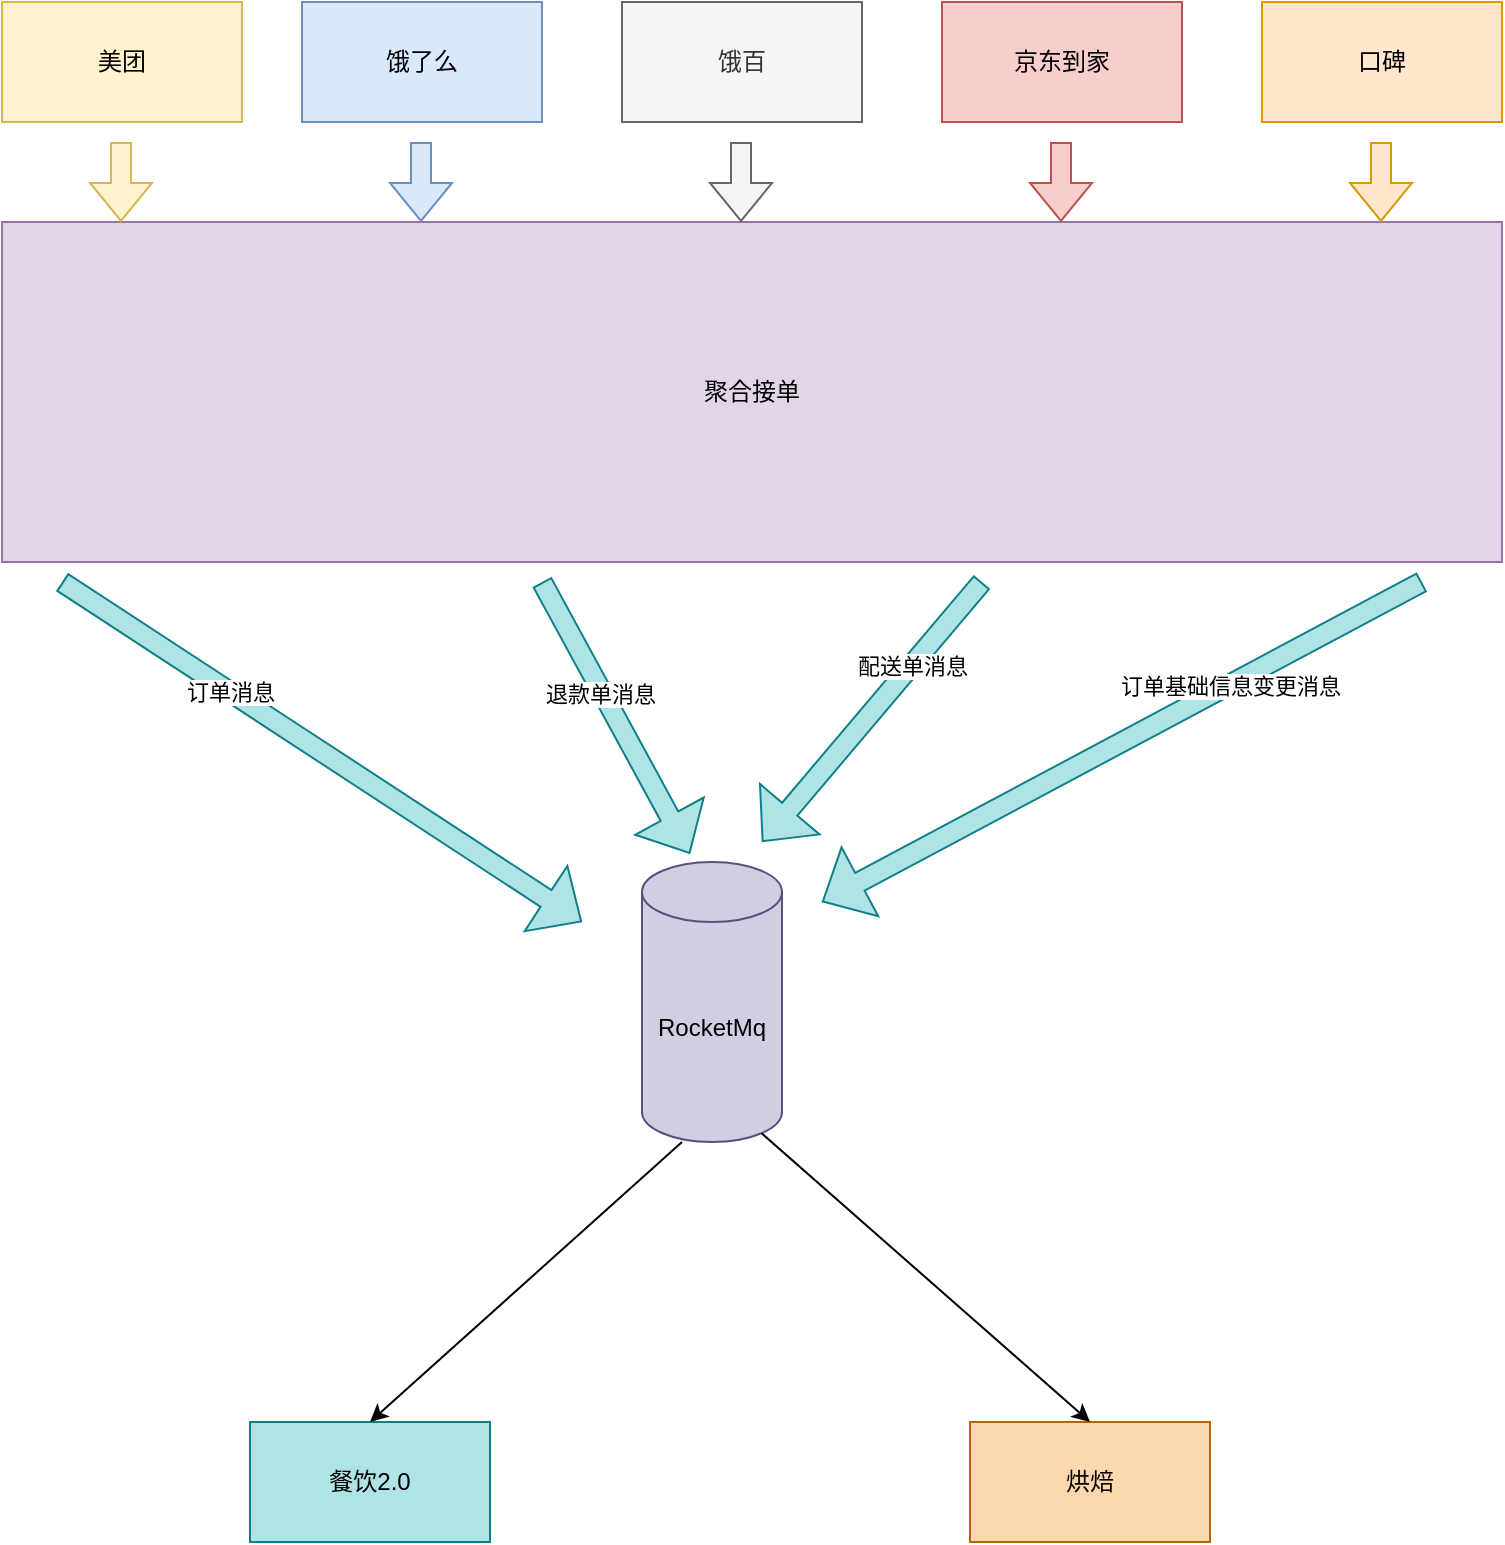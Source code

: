 <mxfile version="15.9.1" type="github">
  <diagram id="DorsyRQs4nNyiqoCba-u" name="第 1 页">
    <mxGraphModel dx="946" dy="611" grid="1" gridSize="10" guides="1" tooltips="1" connect="1" arrows="1" fold="1" page="1" pageScale="1" pageWidth="827" pageHeight="1169" math="0" shadow="0">
      <root>
        <mxCell id="0" />
        <mxCell id="1" parent="0" />
        <mxCell id="0lhc6IeuRcLtqRtQlkX6-1" value="美团" style="rounded=0;whiteSpace=wrap;html=1;fillColor=#fff2cc;strokeColor=#d6b656;" vertex="1" parent="1">
          <mxGeometry x="50" y="50" width="120" height="60" as="geometry" />
        </mxCell>
        <mxCell id="0lhc6IeuRcLtqRtQlkX6-2" value="饿了么" style="rounded=0;whiteSpace=wrap;html=1;fillColor=#dae8fc;strokeColor=#6c8ebf;" vertex="1" parent="1">
          <mxGeometry x="200" y="50" width="120" height="60" as="geometry" />
        </mxCell>
        <mxCell id="0lhc6IeuRcLtqRtQlkX6-3" value="饿百" style="rounded=0;whiteSpace=wrap;html=1;fillColor=#f5f5f5;fontColor=#333333;strokeColor=#666666;" vertex="1" parent="1">
          <mxGeometry x="360" y="50" width="120" height="60" as="geometry" />
        </mxCell>
        <mxCell id="0lhc6IeuRcLtqRtQlkX6-4" value="京东到家" style="rounded=0;whiteSpace=wrap;html=1;fillColor=#f8cecc;strokeColor=#b85450;" vertex="1" parent="1">
          <mxGeometry x="520" y="50" width="120" height="60" as="geometry" />
        </mxCell>
        <mxCell id="0lhc6IeuRcLtqRtQlkX6-6" value="聚合接单" style="rounded=0;whiteSpace=wrap;html=1;fillColor=#e1d5e7;strokeColor=#9673a6;" vertex="1" parent="1">
          <mxGeometry x="50" y="160" width="750" height="170" as="geometry" />
        </mxCell>
        <mxCell id="0lhc6IeuRcLtqRtQlkX6-7" value="" style="shape=flexArrow;endArrow=classic;html=1;rounded=0;fillColor=#fff2cc;strokeColor=#d6b656;" edge="1" parent="1">
          <mxGeometry width="50" height="50" relative="1" as="geometry">
            <mxPoint x="109.5" y="120" as="sourcePoint" />
            <mxPoint x="109.5" y="160" as="targetPoint" />
          </mxGeometry>
        </mxCell>
        <mxCell id="0lhc6IeuRcLtqRtQlkX6-8" value="" style="shape=flexArrow;endArrow=classic;html=1;rounded=0;fillColor=#f8cecc;strokeColor=#b85450;" edge="1" parent="1">
          <mxGeometry width="50" height="50" relative="1" as="geometry">
            <mxPoint x="579.5" y="120" as="sourcePoint" />
            <mxPoint x="579.5" y="160" as="targetPoint" />
          </mxGeometry>
        </mxCell>
        <mxCell id="0lhc6IeuRcLtqRtQlkX6-9" value="" style="shape=flexArrow;endArrow=classic;html=1;rounded=0;fillColor=#dae8fc;strokeColor=#6c8ebf;" edge="1" parent="1">
          <mxGeometry width="50" height="50" relative="1" as="geometry">
            <mxPoint x="259.5" y="120" as="sourcePoint" />
            <mxPoint x="259.5" y="160" as="targetPoint" />
          </mxGeometry>
        </mxCell>
        <mxCell id="0lhc6IeuRcLtqRtQlkX6-10" value="" style="shape=flexArrow;endArrow=classic;html=1;rounded=0;fillColor=#f5f5f5;strokeColor=#666666;" edge="1" parent="1">
          <mxGeometry width="50" height="50" relative="1" as="geometry">
            <mxPoint x="419.5" y="120" as="sourcePoint" />
            <mxPoint x="419.5" y="160" as="targetPoint" />
          </mxGeometry>
        </mxCell>
        <mxCell id="0lhc6IeuRcLtqRtQlkX6-11" value="口碑" style="rounded=0;whiteSpace=wrap;html=1;fillColor=#ffe6cc;strokeColor=#d79b00;" vertex="1" parent="1">
          <mxGeometry x="680" y="50" width="120" height="60" as="geometry" />
        </mxCell>
        <mxCell id="0lhc6IeuRcLtqRtQlkX6-13" value="" style="shape=flexArrow;endArrow=classic;html=1;rounded=0;fillColor=#ffe6cc;strokeColor=#d79b00;" edge="1" parent="1">
          <mxGeometry width="50" height="50" relative="1" as="geometry">
            <mxPoint x="739.5" y="120" as="sourcePoint" />
            <mxPoint x="739.5" y="160" as="targetPoint" />
          </mxGeometry>
        </mxCell>
        <mxCell id="0lhc6IeuRcLtqRtQlkX6-15" value="餐饮2.0" style="rounded=0;whiteSpace=wrap;html=1;fillColor=#b0e3e6;strokeColor=#0e8088;" vertex="1" parent="1">
          <mxGeometry x="174" y="760" width="120" height="60" as="geometry" />
        </mxCell>
        <mxCell id="0lhc6IeuRcLtqRtQlkX6-16" value="烘焙" style="rounded=0;whiteSpace=wrap;html=1;fillColor=#fad7ac;strokeColor=#b46504;" vertex="1" parent="1">
          <mxGeometry x="534" y="760" width="120" height="60" as="geometry" />
        </mxCell>
        <mxCell id="0lhc6IeuRcLtqRtQlkX6-17" value="" style="shape=flexArrow;endArrow=classic;html=1;rounded=0;fillColor=#b0e3e6;strokeColor=#0e8088;endWidth=28;endSize=6.66;" edge="1" parent="1">
          <mxGeometry width="50" height="50" relative="1" as="geometry">
            <mxPoint x="80" y="340" as="sourcePoint" />
            <mxPoint x="340" y="510" as="targetPoint" />
          </mxGeometry>
        </mxCell>
        <mxCell id="0lhc6IeuRcLtqRtQlkX6-22" value="订单消息" style="edgeLabel;html=1;align=center;verticalAlign=middle;resizable=0;points=[];" vertex="1" connectable="0" parent="0lhc6IeuRcLtqRtQlkX6-17">
          <mxGeometry x="-0.359" relative="1" as="geometry">
            <mxPoint as="offset" />
          </mxGeometry>
        </mxCell>
        <mxCell id="0lhc6IeuRcLtqRtQlkX6-21" value="RocketMq" style="shape=cylinder3;whiteSpace=wrap;html=1;boundedLbl=1;backgroundOutline=1;size=15;fillColor=#d0cee2;strokeColor=#56517e;" vertex="1" parent="1">
          <mxGeometry x="370" y="480" width="70" height="140" as="geometry" />
        </mxCell>
        <mxCell id="0lhc6IeuRcLtqRtQlkX6-23" value="" style="shape=flexArrow;endArrow=classic;html=1;rounded=0;fillColor=#b0e3e6;strokeColor=#0e8088;endWidth=28;endSize=6.66;entryX=0.343;entryY=-0.029;entryDx=0;entryDy=0;entryPerimeter=0;" edge="1" parent="1" target="0lhc6IeuRcLtqRtQlkX6-21">
          <mxGeometry width="50" height="50" relative="1" as="geometry">
            <mxPoint x="320" y="340" as="sourcePoint" />
            <mxPoint x="440" y="480" as="targetPoint" />
          </mxGeometry>
        </mxCell>
        <mxCell id="0lhc6IeuRcLtqRtQlkX6-31" value="退款单消息" style="edgeLabel;html=1;align=center;verticalAlign=middle;resizable=0;points=[];" vertex="1" connectable="0" parent="0lhc6IeuRcLtqRtQlkX6-23">
          <mxGeometry x="-0.185" y="-1" relative="1" as="geometry">
            <mxPoint as="offset" />
          </mxGeometry>
        </mxCell>
        <mxCell id="0lhc6IeuRcLtqRtQlkX6-25" value="" style="shape=flexArrow;endArrow=classic;html=1;rounded=0;fillColor=#b0e3e6;strokeColor=#0e8088;endWidth=28;endSize=6.66;" edge="1" parent="1">
          <mxGeometry width="50" height="50" relative="1" as="geometry">
            <mxPoint x="540" y="340" as="sourcePoint" />
            <mxPoint x="430" y="470" as="targetPoint" />
          </mxGeometry>
        </mxCell>
        <mxCell id="0lhc6IeuRcLtqRtQlkX6-26" value="配送单消息" style="edgeLabel;html=1;align=center;verticalAlign=middle;resizable=0;points=[];" vertex="1" connectable="0" parent="0lhc6IeuRcLtqRtQlkX6-25">
          <mxGeometry x="-0.359" relative="1" as="geometry">
            <mxPoint as="offset" />
          </mxGeometry>
        </mxCell>
        <mxCell id="0lhc6IeuRcLtqRtQlkX6-27" value="" style="shape=flexArrow;endArrow=classic;html=1;rounded=0;fillColor=#b0e3e6;strokeColor=#0e8088;endWidth=28;endSize=6.66;" edge="1" parent="1">
          <mxGeometry width="50" height="50" relative="1" as="geometry">
            <mxPoint x="760" y="340" as="sourcePoint" />
            <mxPoint x="460" y="500" as="targetPoint" />
          </mxGeometry>
        </mxCell>
        <mxCell id="0lhc6IeuRcLtqRtQlkX6-28" value="订单基础信息变更消息" style="edgeLabel;html=1;align=center;verticalAlign=middle;resizable=0;points=[];" vertex="1" connectable="0" parent="0lhc6IeuRcLtqRtQlkX6-27">
          <mxGeometry x="-0.359" relative="1" as="geometry">
            <mxPoint as="offset" />
          </mxGeometry>
        </mxCell>
        <mxCell id="0lhc6IeuRcLtqRtQlkX6-29" value="" style="endArrow=classic;html=1;rounded=0;entryX=0.5;entryY=0;entryDx=0;entryDy=0;" edge="1" parent="1" target="0lhc6IeuRcLtqRtQlkX6-15">
          <mxGeometry width="50" height="50" relative="1" as="geometry">
            <mxPoint x="390" y="620" as="sourcePoint" />
            <mxPoint x="440" y="570" as="targetPoint" />
          </mxGeometry>
        </mxCell>
        <mxCell id="0lhc6IeuRcLtqRtQlkX6-30" value="" style="endArrow=classic;html=1;rounded=0;entryX=0.5;entryY=0;entryDx=0;entryDy=0;exitX=0.855;exitY=1;exitDx=0;exitDy=-4.35;exitPerimeter=0;" edge="1" parent="1" source="0lhc6IeuRcLtqRtQlkX6-21" target="0lhc6IeuRcLtqRtQlkX6-16">
          <mxGeometry width="50" height="50" relative="1" as="geometry">
            <mxPoint x="390" y="620" as="sourcePoint" />
            <mxPoint x="440" y="570" as="targetPoint" />
          </mxGeometry>
        </mxCell>
      </root>
    </mxGraphModel>
  </diagram>
</mxfile>
